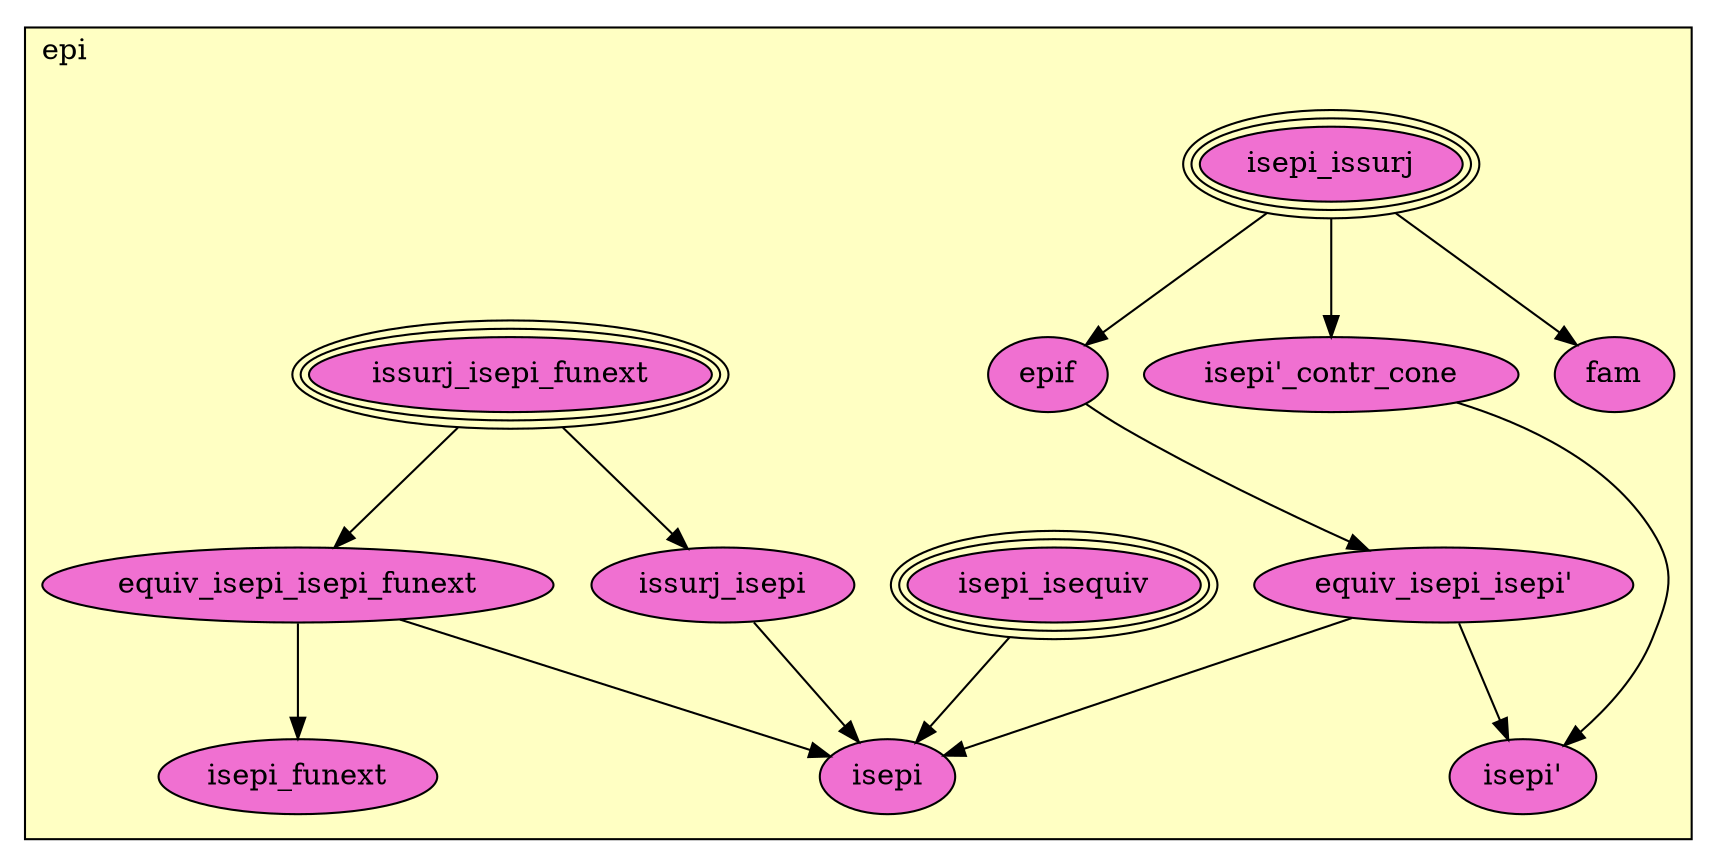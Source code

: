digraph HoTT_HIT_epi {
  graph [ratio=0.5]
  node [style=filled]
epi_isepi_isequiv [label="isepi_isequiv", URL=<epi.html#isepi_isequiv>, peripheries=3, fillcolor="#F070D1"] ;
epi_isepi_issurj [label="isepi_issurj", URL=<epi.html#isepi_issurj>, peripheries=3, fillcolor="#F070D1"] ;
epi_fam [label="fam", URL=<epi.html#fam>, fillcolor="#F070D1"] ;
epi_epif [label="epif", URL=<epi.html#epif>, fillcolor="#F070D1"] ;
epi_issurj_isepi_funext [label="issurj_isepi_funext", URL=<epi.html#issurj_isepi_funext>, peripheries=3, fillcolor="#F070D1"] ;
epi_issurj_isepi [label="issurj_isepi", URL=<epi.html#issurj_isepi>, fillcolor="#F070D1"] ;
epi_isepi__contr_cone [label="isepi'_contr_cone", URL=<epi.html#isepi'_contr_cone>, fillcolor="#F070D1"] ;
epi_equiv_isepi_isepi_funext [label="equiv_isepi_isepi_funext", URL=<epi.html#equiv_isepi_isepi_funext>, fillcolor="#F070D1"] ;
epi_equiv_isepi_isepi_ [label="equiv_isepi_isepi'", URL=<epi.html#equiv_isepi_isepi'>, fillcolor="#F070D1"] ;
epi_isepi_ [label="isepi'", URL=<epi.html#isepi'>, fillcolor="#F070D1"] ;
epi_isepi_funext [label="isepi_funext", URL=<epi.html#isepi_funext>, fillcolor="#F070D1"] ;
epi_isepi [label="isepi", URL=<epi.html#isepi>, fillcolor="#F070D1"] ;
  epi_isepi_isequiv -> epi_isepi [] ;
  epi_isepi_issurj -> epi_fam [] ;
  epi_isepi_issurj -> epi_epif [] ;
  epi_isepi_issurj -> epi_isepi__contr_cone [] ;
  epi_epif -> epi_equiv_isepi_isepi_ [] ;
  epi_issurj_isepi_funext -> epi_issurj_isepi [] ;
  epi_issurj_isepi_funext -> epi_equiv_isepi_isepi_funext [] ;
  epi_issurj_isepi -> epi_isepi [] ;
  epi_isepi__contr_cone -> epi_isepi_ [] ;
  epi_equiv_isepi_isepi_funext -> epi_isepi_funext [] ;
  epi_equiv_isepi_isepi_funext -> epi_isepi [] ;
  epi_equiv_isepi_isepi_ -> epi_isepi_ [] ;
  epi_equiv_isepi_isepi_ -> epi_isepi [] ;
subgraph cluster_epi { label="epi"; fillcolor="#FFFFC3"; labeljust=l; style=filled 
epi_isepi; epi_isepi_funext; epi_isepi_; epi_equiv_isepi_isepi_; epi_equiv_isepi_isepi_funext; epi_isepi__contr_cone; epi_issurj_isepi; epi_issurj_isepi_funext; epi_epif; epi_fam; epi_isepi_issurj; epi_isepi_isequiv; };
} /* END */
